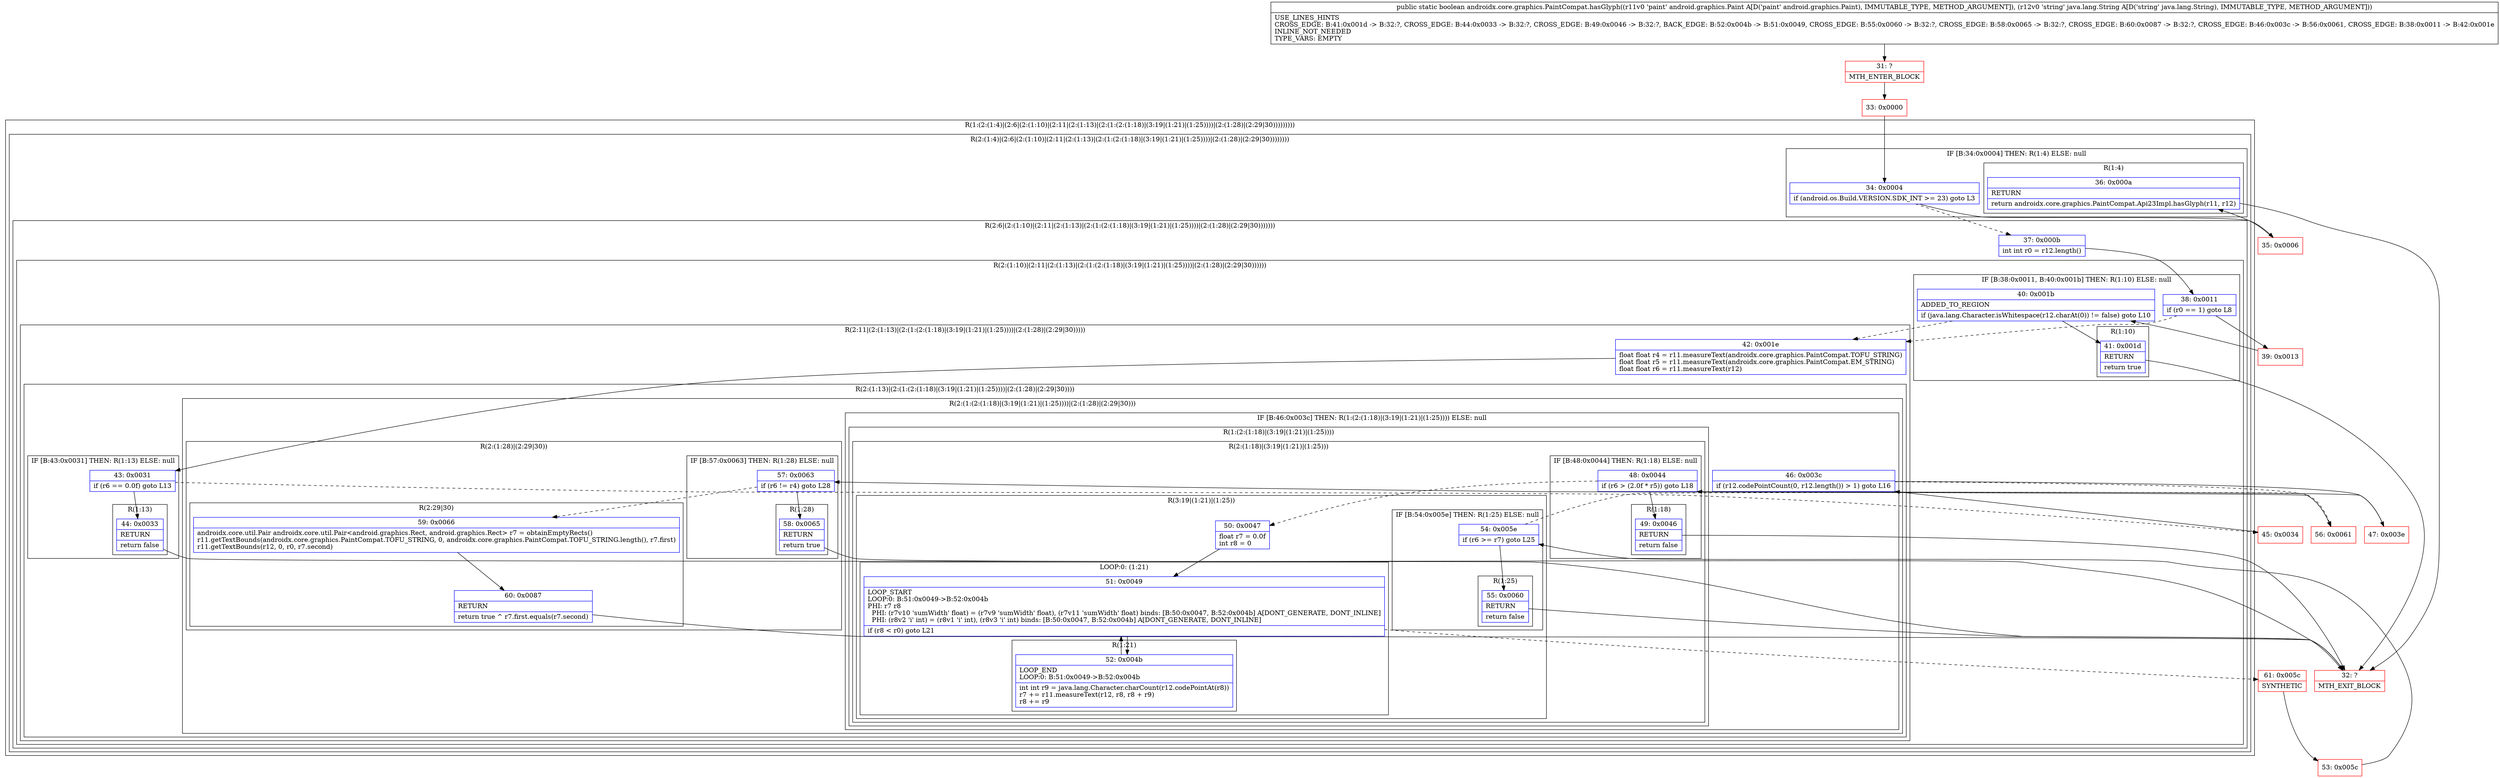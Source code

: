 digraph "CFG forandroidx.core.graphics.PaintCompat.hasGlyph(Landroid\/graphics\/Paint;Ljava\/lang\/String;)Z" {
subgraph cluster_Region_2042330263 {
label = "R(1:(2:(1:4)|(2:6|(2:(1:10)|(2:11|(2:(1:13)|(2:(1:(2:(1:18)|(3:19|(1:21)|(1:25))))|(2:(1:28)|(2:29|30)))))))))";
node [shape=record,color=blue];
subgraph cluster_Region_332272830 {
label = "R(2:(1:4)|(2:6|(2:(1:10)|(2:11|(2:(1:13)|(2:(1:(2:(1:18)|(3:19|(1:21)|(1:25))))|(2:(1:28)|(2:29|30))))))))";
node [shape=record,color=blue];
subgraph cluster_IfRegion_535397595 {
label = "IF [B:34:0x0004] THEN: R(1:4) ELSE: null";
node [shape=record,color=blue];
Node_34 [shape=record,label="{34\:\ 0x0004|if (android.os.Build.VERSION.SDK_INT \>= 23) goto L3\l}"];
subgraph cluster_Region_481753377 {
label = "R(1:4)";
node [shape=record,color=blue];
Node_36 [shape=record,label="{36\:\ 0x000a|RETURN\l|return androidx.core.graphics.PaintCompat.Api23Impl.hasGlyph(r11, r12)\l}"];
}
}
subgraph cluster_Region_1827823101 {
label = "R(2:6|(2:(1:10)|(2:11|(2:(1:13)|(2:(1:(2:(1:18)|(3:19|(1:21)|(1:25))))|(2:(1:28)|(2:29|30)))))))";
node [shape=record,color=blue];
Node_37 [shape=record,label="{37\:\ 0x000b|int int r0 = r12.length()\l}"];
subgraph cluster_Region_1045127652 {
label = "R(2:(1:10)|(2:11|(2:(1:13)|(2:(1:(2:(1:18)|(3:19|(1:21)|(1:25))))|(2:(1:28)|(2:29|30))))))";
node [shape=record,color=blue];
subgraph cluster_IfRegion_1067199538 {
label = "IF [B:38:0x0011, B:40:0x001b] THEN: R(1:10) ELSE: null";
node [shape=record,color=blue];
Node_38 [shape=record,label="{38\:\ 0x0011|if (r0 == 1) goto L8\l}"];
Node_40 [shape=record,label="{40\:\ 0x001b|ADDED_TO_REGION\l|if (java.lang.Character.isWhitespace(r12.charAt(0)) != false) goto L10\l}"];
subgraph cluster_Region_1564735863 {
label = "R(1:10)";
node [shape=record,color=blue];
Node_41 [shape=record,label="{41\:\ 0x001d|RETURN\l|return true\l}"];
}
}
subgraph cluster_Region_751681300 {
label = "R(2:11|(2:(1:13)|(2:(1:(2:(1:18)|(3:19|(1:21)|(1:25))))|(2:(1:28)|(2:29|30)))))";
node [shape=record,color=blue];
Node_42 [shape=record,label="{42\:\ 0x001e|float float r4 = r11.measureText(androidx.core.graphics.PaintCompat.TOFU_STRING)\lfloat float r5 = r11.measureText(androidx.core.graphics.PaintCompat.EM_STRING)\lfloat float r6 = r11.measureText(r12)\l}"];
subgraph cluster_Region_249524568 {
label = "R(2:(1:13)|(2:(1:(2:(1:18)|(3:19|(1:21)|(1:25))))|(2:(1:28)|(2:29|30))))";
node [shape=record,color=blue];
subgraph cluster_IfRegion_1819661011 {
label = "IF [B:43:0x0031] THEN: R(1:13) ELSE: null";
node [shape=record,color=blue];
Node_43 [shape=record,label="{43\:\ 0x0031|if (r6 == 0.0f) goto L13\l}"];
subgraph cluster_Region_621538899 {
label = "R(1:13)";
node [shape=record,color=blue];
Node_44 [shape=record,label="{44\:\ 0x0033|RETURN\l|return false\l}"];
}
}
subgraph cluster_Region_1084944215 {
label = "R(2:(1:(2:(1:18)|(3:19|(1:21)|(1:25))))|(2:(1:28)|(2:29|30)))";
node [shape=record,color=blue];
subgraph cluster_IfRegion_48250484 {
label = "IF [B:46:0x003c] THEN: R(1:(2:(1:18)|(3:19|(1:21)|(1:25)))) ELSE: null";
node [shape=record,color=blue];
Node_46 [shape=record,label="{46\:\ 0x003c|if (r12.codePointCount(0, r12.length()) \> 1) goto L16\l}"];
subgraph cluster_Region_2009127617 {
label = "R(1:(2:(1:18)|(3:19|(1:21)|(1:25))))";
node [shape=record,color=blue];
subgraph cluster_Region_230939420 {
label = "R(2:(1:18)|(3:19|(1:21)|(1:25)))";
node [shape=record,color=blue];
subgraph cluster_IfRegion_1309788237 {
label = "IF [B:48:0x0044] THEN: R(1:18) ELSE: null";
node [shape=record,color=blue];
Node_48 [shape=record,label="{48\:\ 0x0044|if (r6 \> (2.0f * r5)) goto L18\l}"];
subgraph cluster_Region_444882340 {
label = "R(1:18)";
node [shape=record,color=blue];
Node_49 [shape=record,label="{49\:\ 0x0046|RETURN\l|return false\l}"];
}
}
subgraph cluster_Region_682763542 {
label = "R(3:19|(1:21)|(1:25))";
node [shape=record,color=blue];
Node_50 [shape=record,label="{50\:\ 0x0047|float r7 = 0.0f\lint r8 = 0\l}"];
subgraph cluster_LoopRegion_946898557 {
label = "LOOP:0: (1:21)";
node [shape=record,color=blue];
Node_51 [shape=record,label="{51\:\ 0x0049|LOOP_START\lLOOP:0: B:51:0x0049\-\>B:52:0x004b\lPHI: r7 r8 \l  PHI: (r7v10 'sumWidth' float) = (r7v9 'sumWidth' float), (r7v11 'sumWidth' float) binds: [B:50:0x0047, B:52:0x004b] A[DONT_GENERATE, DONT_INLINE]\l  PHI: (r8v2 'i' int) = (r8v1 'i' int), (r8v3 'i' int) binds: [B:50:0x0047, B:52:0x004b] A[DONT_GENERATE, DONT_INLINE]\l|if (r8 \< r0) goto L21\l}"];
subgraph cluster_Region_1747043309 {
label = "R(1:21)";
node [shape=record,color=blue];
Node_52 [shape=record,label="{52\:\ 0x004b|LOOP_END\lLOOP:0: B:51:0x0049\-\>B:52:0x004b\l|int int r9 = java.lang.Character.charCount(r12.codePointAt(r8))\lr7 += r11.measureText(r12, r8, r8 + r9)\lr8 += r9\l}"];
}
}
subgraph cluster_IfRegion_755103062 {
label = "IF [B:54:0x005e] THEN: R(1:25) ELSE: null";
node [shape=record,color=blue];
Node_54 [shape=record,label="{54\:\ 0x005e|if (r6 \>= r7) goto L25\l}"];
subgraph cluster_Region_429179678 {
label = "R(1:25)";
node [shape=record,color=blue];
Node_55 [shape=record,label="{55\:\ 0x0060|RETURN\l|return false\l}"];
}
}
}
}
}
}
subgraph cluster_Region_1760760895 {
label = "R(2:(1:28)|(2:29|30))";
node [shape=record,color=blue];
subgraph cluster_IfRegion_1928264451 {
label = "IF [B:57:0x0063] THEN: R(1:28) ELSE: null";
node [shape=record,color=blue];
Node_57 [shape=record,label="{57\:\ 0x0063|if (r6 != r4) goto L28\l}"];
subgraph cluster_Region_2080057606 {
label = "R(1:28)";
node [shape=record,color=blue];
Node_58 [shape=record,label="{58\:\ 0x0065|RETURN\l|return true\l}"];
}
}
subgraph cluster_Region_1387142409 {
label = "R(2:29|30)";
node [shape=record,color=blue];
Node_59 [shape=record,label="{59\:\ 0x0066|androidx.core.util.Pair androidx.core.util.Pair\<android.graphics.Rect, android.graphics.Rect\> r7 = obtainEmptyRects()\lr11.getTextBounds(androidx.core.graphics.PaintCompat.TOFU_STRING, 0, androidx.core.graphics.PaintCompat.TOFU_STRING.length(), r7.first)\lr11.getTextBounds(r12, 0, r0, r7.second)\l}"];
Node_60 [shape=record,label="{60\:\ 0x0087|RETURN\l|return true ^ r7.first.equals(r7.second)\l}"];
}
}
}
}
}
}
}
}
}
Node_31 [shape=record,color=red,label="{31\:\ ?|MTH_ENTER_BLOCK\l}"];
Node_33 [shape=record,color=red,label="{33\:\ 0x0000}"];
Node_35 [shape=record,color=red,label="{35\:\ 0x0006}"];
Node_32 [shape=record,color=red,label="{32\:\ ?|MTH_EXIT_BLOCK\l}"];
Node_39 [shape=record,color=red,label="{39\:\ 0x0013}"];
Node_45 [shape=record,color=red,label="{45\:\ 0x0034}"];
Node_47 [shape=record,color=red,label="{47\:\ 0x003e}"];
Node_61 [shape=record,color=red,label="{61\:\ 0x005c|SYNTHETIC\l}"];
Node_53 [shape=record,color=red,label="{53\:\ 0x005c}"];
Node_56 [shape=record,color=red,label="{56\:\ 0x0061}"];
MethodNode[shape=record,label="{public static boolean androidx.core.graphics.PaintCompat.hasGlyph((r11v0 'paint' android.graphics.Paint A[D('paint' android.graphics.Paint), IMMUTABLE_TYPE, METHOD_ARGUMENT]), (r12v0 'string' java.lang.String A[D('string' java.lang.String), IMMUTABLE_TYPE, METHOD_ARGUMENT]))  | USE_LINES_HINTS\lCROSS_EDGE: B:41:0x001d \-\> B:32:?, CROSS_EDGE: B:44:0x0033 \-\> B:32:?, CROSS_EDGE: B:49:0x0046 \-\> B:32:?, BACK_EDGE: B:52:0x004b \-\> B:51:0x0049, CROSS_EDGE: B:55:0x0060 \-\> B:32:?, CROSS_EDGE: B:58:0x0065 \-\> B:32:?, CROSS_EDGE: B:60:0x0087 \-\> B:32:?, CROSS_EDGE: B:46:0x003c \-\> B:56:0x0061, CROSS_EDGE: B:38:0x0011 \-\> B:42:0x001e\lINLINE_NOT_NEEDED\lTYPE_VARS: EMPTY\l}"];
MethodNode -> Node_31;Node_34 -> Node_35;
Node_34 -> Node_37[style=dashed];
Node_36 -> Node_32;
Node_37 -> Node_38;
Node_38 -> Node_39;
Node_38 -> Node_42[style=dashed];
Node_40 -> Node_41;
Node_40 -> Node_42[style=dashed];
Node_41 -> Node_32;
Node_42 -> Node_43;
Node_43 -> Node_44;
Node_43 -> Node_45[style=dashed];
Node_44 -> Node_32;
Node_46 -> Node_47;
Node_46 -> Node_56[style=dashed];
Node_48 -> Node_49;
Node_48 -> Node_50[style=dashed];
Node_49 -> Node_32;
Node_50 -> Node_51;
Node_51 -> Node_52;
Node_51 -> Node_61[style=dashed];
Node_52 -> Node_51;
Node_54 -> Node_55;
Node_54 -> Node_56[style=dashed];
Node_55 -> Node_32;
Node_57 -> Node_58;
Node_57 -> Node_59[style=dashed];
Node_58 -> Node_32;
Node_59 -> Node_60;
Node_60 -> Node_32;
Node_31 -> Node_33;
Node_33 -> Node_34;
Node_35 -> Node_36;
Node_39 -> Node_40;
Node_45 -> Node_46;
Node_47 -> Node_48;
Node_61 -> Node_53;
Node_53 -> Node_54;
Node_56 -> Node_57;
}

